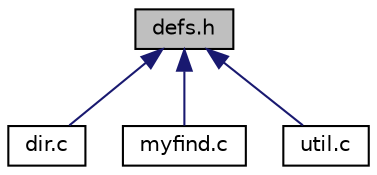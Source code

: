 digraph "defs.h"
{
 // LATEX_PDF_SIZE
  edge [fontname="Helvetica",fontsize="10",labelfontname="Helvetica",labelfontsize="10"];
  node [fontname="Helvetica",fontsize="10",shape=record];
  Node1 [label="defs.h",height=0.2,width=0.4,color="black", fillcolor="grey75", style="filled", fontcolor="black",tooltip=" "];
  Node1 -> Node2 [dir="back",color="midnightblue",fontsize="10",style="solid",fontname="Helvetica"];
  Node2 [label="dir.c",height=0.2,width=0.4,color="black", fillcolor="white", style="filled",URL="$dir_8c.html",tooltip="File and directory explorer."];
  Node1 -> Node3 [dir="back",color="midnightblue",fontsize="10",style="solid",fontname="Helvetica"];
  Node3 [label="myfind.c",height=0.2,width=0.4,color="black", fillcolor="white", style="filled",URL="$myfind_8c.html",tooltip="Linux File-Search."];
  Node1 -> Node4 [dir="back",color="midnightblue",fontsize="10",style="solid",fontname="Helvetica"];
  Node4 [label="util.c",height=0.2,width=0.4,color="black", fillcolor="white", style="filled",URL="$util_8c.html",tooltip="Linux File-Search."];
}
